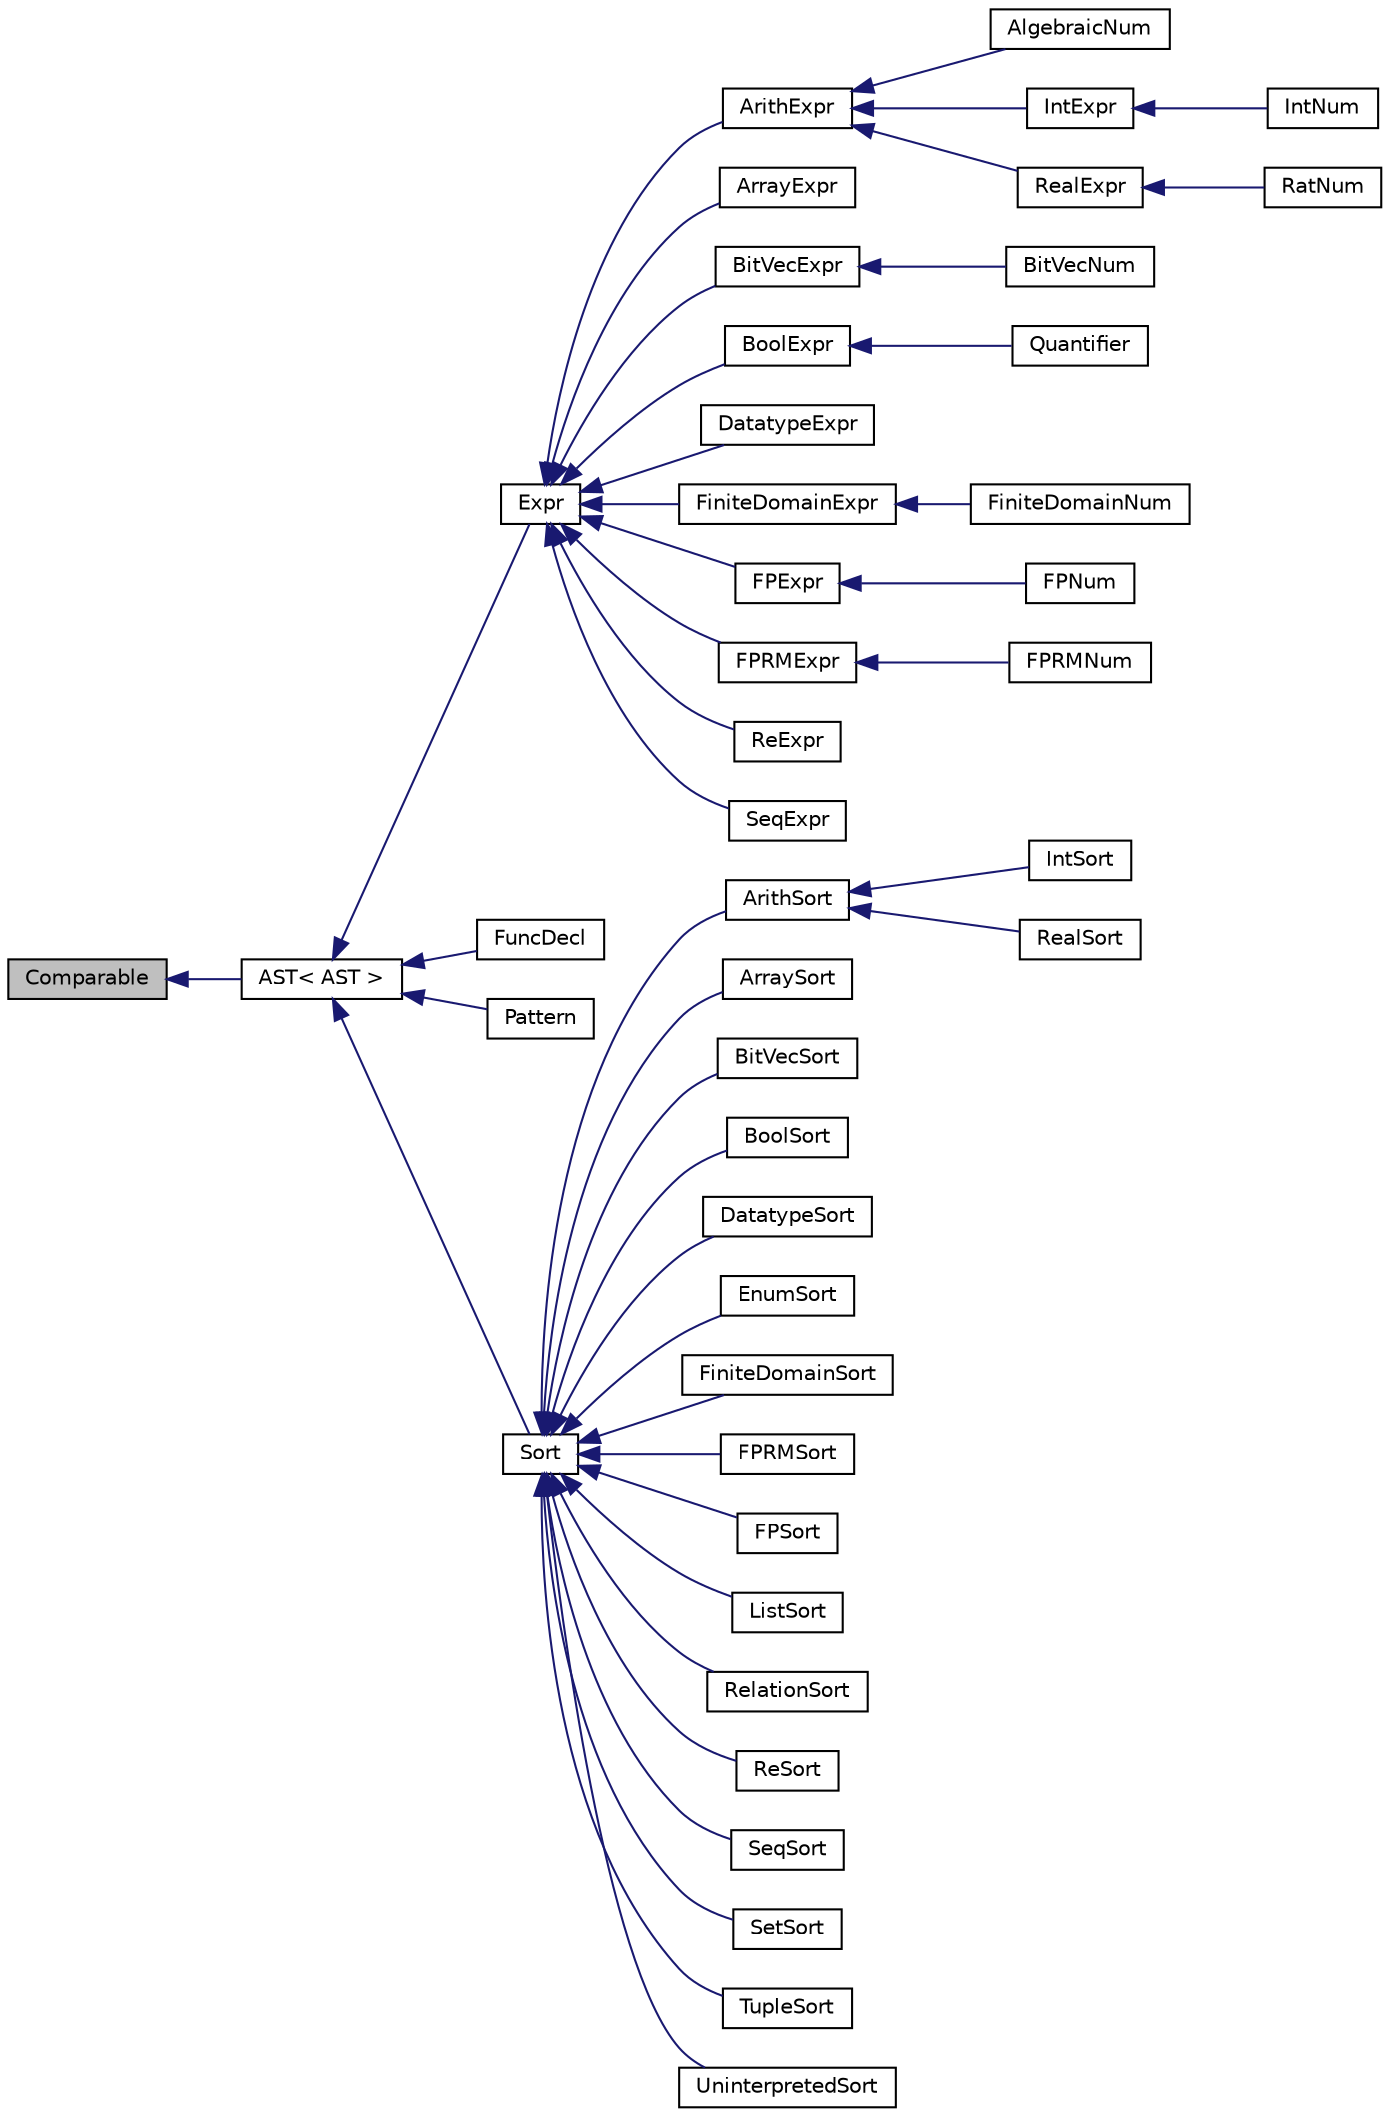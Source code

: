 digraph "Comparable"
{
  edge [fontname="Helvetica",fontsize="10",labelfontname="Helvetica",labelfontsize="10"];
  node [fontname="Helvetica",fontsize="10",shape=record];
  rankdir="LR";
  Node0 [label="Comparable",height=0.2,width=0.4,color="black", fillcolor="grey75", style="filled", fontcolor="black"];
  Node0 -> Node1 [dir="back",color="midnightblue",fontsize="10",style="solid",fontname="Helvetica"];
  Node1 [label="AST\< AST \>",height=0.2,width=0.4,color="black", fillcolor="white", style="filled",URL="$classcom_1_1microsoft_1_1z3_1_1_a_s_t.html"];
  Node1 -> Node2 [dir="back",color="midnightblue",fontsize="10",style="solid",fontname="Helvetica"];
  Node2 [label="Expr",height=0.2,width=0.4,color="black", fillcolor="white", style="filled",URL="$classcom_1_1microsoft_1_1z3_1_1_expr.html"];
  Node2 -> Node3 [dir="back",color="midnightblue",fontsize="10",style="solid",fontname="Helvetica"];
  Node3 [label="ArithExpr",height=0.2,width=0.4,color="black", fillcolor="white", style="filled",URL="$classcom_1_1microsoft_1_1z3_1_1_arith_expr.html"];
  Node3 -> Node4 [dir="back",color="midnightblue",fontsize="10",style="solid",fontname="Helvetica"];
  Node4 [label="AlgebraicNum",height=0.2,width=0.4,color="black", fillcolor="white", style="filled",URL="$classcom_1_1microsoft_1_1z3_1_1_algebraic_num.html"];
  Node3 -> Node5 [dir="back",color="midnightblue",fontsize="10",style="solid",fontname="Helvetica"];
  Node5 [label="IntExpr",height=0.2,width=0.4,color="black", fillcolor="white", style="filled",URL="$classcom_1_1microsoft_1_1z3_1_1_int_expr.html"];
  Node5 -> Node6 [dir="back",color="midnightblue",fontsize="10",style="solid",fontname="Helvetica"];
  Node6 [label="IntNum",height=0.2,width=0.4,color="black", fillcolor="white", style="filled",URL="$classcom_1_1microsoft_1_1z3_1_1_int_num.html"];
  Node3 -> Node7 [dir="back",color="midnightblue",fontsize="10",style="solid",fontname="Helvetica"];
  Node7 [label="RealExpr",height=0.2,width=0.4,color="black", fillcolor="white", style="filled",URL="$classcom_1_1microsoft_1_1z3_1_1_real_expr.html"];
  Node7 -> Node8 [dir="back",color="midnightblue",fontsize="10",style="solid",fontname="Helvetica"];
  Node8 [label="RatNum",height=0.2,width=0.4,color="black", fillcolor="white", style="filled",URL="$classcom_1_1microsoft_1_1z3_1_1_rat_num.html"];
  Node2 -> Node9 [dir="back",color="midnightblue",fontsize="10",style="solid",fontname="Helvetica"];
  Node9 [label="ArrayExpr",height=0.2,width=0.4,color="black", fillcolor="white", style="filled",URL="$classcom_1_1microsoft_1_1z3_1_1_array_expr.html"];
  Node2 -> Node10 [dir="back",color="midnightblue",fontsize="10",style="solid",fontname="Helvetica"];
  Node10 [label="BitVecExpr",height=0.2,width=0.4,color="black", fillcolor="white", style="filled",URL="$classcom_1_1microsoft_1_1z3_1_1_bit_vec_expr.html"];
  Node10 -> Node11 [dir="back",color="midnightblue",fontsize="10",style="solid",fontname="Helvetica"];
  Node11 [label="BitVecNum",height=0.2,width=0.4,color="black", fillcolor="white", style="filled",URL="$classcom_1_1microsoft_1_1z3_1_1_bit_vec_num.html"];
  Node2 -> Node12 [dir="back",color="midnightblue",fontsize="10",style="solid",fontname="Helvetica"];
  Node12 [label="BoolExpr",height=0.2,width=0.4,color="black", fillcolor="white", style="filled",URL="$classcom_1_1microsoft_1_1z3_1_1_bool_expr.html"];
  Node12 -> Node13 [dir="back",color="midnightblue",fontsize="10",style="solid",fontname="Helvetica"];
  Node13 [label="Quantifier",height=0.2,width=0.4,color="black", fillcolor="white", style="filled",URL="$classcom_1_1microsoft_1_1z3_1_1_quantifier.html"];
  Node2 -> Node14 [dir="back",color="midnightblue",fontsize="10",style="solid",fontname="Helvetica"];
  Node14 [label="DatatypeExpr",height=0.2,width=0.4,color="black", fillcolor="white", style="filled",URL="$classcom_1_1microsoft_1_1z3_1_1_datatype_expr.html"];
  Node2 -> Node15 [dir="back",color="midnightblue",fontsize="10",style="solid",fontname="Helvetica"];
  Node15 [label="FiniteDomainExpr",height=0.2,width=0.4,color="black", fillcolor="white", style="filled",URL="$classcom_1_1microsoft_1_1z3_1_1_finite_domain_expr.html"];
  Node15 -> Node16 [dir="back",color="midnightblue",fontsize="10",style="solid",fontname="Helvetica"];
  Node16 [label="FiniteDomainNum",height=0.2,width=0.4,color="black", fillcolor="white", style="filled",URL="$classcom_1_1microsoft_1_1z3_1_1_finite_domain_num.html"];
  Node2 -> Node17 [dir="back",color="midnightblue",fontsize="10",style="solid",fontname="Helvetica"];
  Node17 [label="FPExpr",height=0.2,width=0.4,color="black", fillcolor="white", style="filled",URL="$classcom_1_1microsoft_1_1z3_1_1_f_p_expr.html"];
  Node17 -> Node18 [dir="back",color="midnightblue",fontsize="10",style="solid",fontname="Helvetica"];
  Node18 [label="FPNum",height=0.2,width=0.4,color="black", fillcolor="white", style="filled",URL="$classcom_1_1microsoft_1_1z3_1_1_f_p_num.html"];
  Node2 -> Node19 [dir="back",color="midnightblue",fontsize="10",style="solid",fontname="Helvetica"];
  Node19 [label="FPRMExpr",height=0.2,width=0.4,color="black", fillcolor="white", style="filled",URL="$classcom_1_1microsoft_1_1z3_1_1_f_p_r_m_expr.html"];
  Node19 -> Node20 [dir="back",color="midnightblue",fontsize="10",style="solid",fontname="Helvetica"];
  Node20 [label="FPRMNum",height=0.2,width=0.4,color="black", fillcolor="white", style="filled",URL="$classcom_1_1microsoft_1_1z3_1_1_f_p_r_m_num.html"];
  Node2 -> Node21 [dir="back",color="midnightblue",fontsize="10",style="solid",fontname="Helvetica"];
  Node21 [label="ReExpr",height=0.2,width=0.4,color="black", fillcolor="white", style="filled",URL="$classcom_1_1microsoft_1_1z3_1_1_re_expr.html"];
  Node2 -> Node22 [dir="back",color="midnightblue",fontsize="10",style="solid",fontname="Helvetica"];
  Node22 [label="SeqExpr",height=0.2,width=0.4,color="black", fillcolor="white", style="filled",URL="$classcom_1_1microsoft_1_1z3_1_1_seq_expr.html"];
  Node1 -> Node23 [dir="back",color="midnightblue",fontsize="10",style="solid",fontname="Helvetica"];
  Node23 [label="FuncDecl",height=0.2,width=0.4,color="black", fillcolor="white", style="filled",URL="$classcom_1_1microsoft_1_1z3_1_1_func_decl.html"];
  Node1 -> Node24 [dir="back",color="midnightblue",fontsize="10",style="solid",fontname="Helvetica"];
  Node24 [label="Pattern",height=0.2,width=0.4,color="black", fillcolor="white", style="filled",URL="$classcom_1_1microsoft_1_1z3_1_1_pattern.html"];
  Node1 -> Node25 [dir="back",color="midnightblue",fontsize="10",style="solid",fontname="Helvetica"];
  Node25 [label="Sort",height=0.2,width=0.4,color="black", fillcolor="white", style="filled",URL="$classcom_1_1microsoft_1_1z3_1_1_sort.html"];
  Node25 -> Node26 [dir="back",color="midnightblue",fontsize="10",style="solid",fontname="Helvetica"];
  Node26 [label="ArithSort",height=0.2,width=0.4,color="black", fillcolor="white", style="filled",URL="$classcom_1_1microsoft_1_1z3_1_1_arith_sort.html"];
  Node26 -> Node27 [dir="back",color="midnightblue",fontsize="10",style="solid",fontname="Helvetica"];
  Node27 [label="IntSort",height=0.2,width=0.4,color="black", fillcolor="white", style="filled",URL="$classcom_1_1microsoft_1_1z3_1_1_int_sort.html"];
  Node26 -> Node28 [dir="back",color="midnightblue",fontsize="10",style="solid",fontname="Helvetica"];
  Node28 [label="RealSort",height=0.2,width=0.4,color="black", fillcolor="white", style="filled",URL="$classcom_1_1microsoft_1_1z3_1_1_real_sort.html"];
  Node25 -> Node29 [dir="back",color="midnightblue",fontsize="10",style="solid",fontname="Helvetica"];
  Node29 [label="ArraySort",height=0.2,width=0.4,color="black", fillcolor="white", style="filled",URL="$classcom_1_1microsoft_1_1z3_1_1_array_sort.html"];
  Node25 -> Node30 [dir="back",color="midnightblue",fontsize="10",style="solid",fontname="Helvetica"];
  Node30 [label="BitVecSort",height=0.2,width=0.4,color="black", fillcolor="white", style="filled",URL="$classcom_1_1microsoft_1_1z3_1_1_bit_vec_sort.html"];
  Node25 -> Node31 [dir="back",color="midnightblue",fontsize="10",style="solid",fontname="Helvetica"];
  Node31 [label="BoolSort",height=0.2,width=0.4,color="black", fillcolor="white", style="filled",URL="$classcom_1_1microsoft_1_1z3_1_1_bool_sort.html"];
  Node25 -> Node32 [dir="back",color="midnightblue",fontsize="10",style="solid",fontname="Helvetica"];
  Node32 [label="DatatypeSort",height=0.2,width=0.4,color="black", fillcolor="white", style="filled",URL="$classcom_1_1microsoft_1_1z3_1_1_datatype_sort.html"];
  Node25 -> Node33 [dir="back",color="midnightblue",fontsize="10",style="solid",fontname="Helvetica"];
  Node33 [label="EnumSort",height=0.2,width=0.4,color="black", fillcolor="white", style="filled",URL="$classcom_1_1microsoft_1_1z3_1_1_enum_sort.html"];
  Node25 -> Node34 [dir="back",color="midnightblue",fontsize="10",style="solid",fontname="Helvetica"];
  Node34 [label="FiniteDomainSort",height=0.2,width=0.4,color="black", fillcolor="white", style="filled",URL="$classcom_1_1microsoft_1_1z3_1_1_finite_domain_sort.html"];
  Node25 -> Node35 [dir="back",color="midnightblue",fontsize="10",style="solid",fontname="Helvetica"];
  Node35 [label="FPRMSort",height=0.2,width=0.4,color="black", fillcolor="white", style="filled",URL="$classcom_1_1microsoft_1_1z3_1_1_f_p_r_m_sort.html"];
  Node25 -> Node36 [dir="back",color="midnightblue",fontsize="10",style="solid",fontname="Helvetica"];
  Node36 [label="FPSort",height=0.2,width=0.4,color="black", fillcolor="white", style="filled",URL="$classcom_1_1microsoft_1_1z3_1_1_f_p_sort.html"];
  Node25 -> Node37 [dir="back",color="midnightblue",fontsize="10",style="solid",fontname="Helvetica"];
  Node37 [label="ListSort",height=0.2,width=0.4,color="black", fillcolor="white", style="filled",URL="$classcom_1_1microsoft_1_1z3_1_1_list_sort.html"];
  Node25 -> Node38 [dir="back",color="midnightblue",fontsize="10",style="solid",fontname="Helvetica"];
  Node38 [label="RelationSort",height=0.2,width=0.4,color="black", fillcolor="white", style="filled",URL="$classcom_1_1microsoft_1_1z3_1_1_relation_sort.html"];
  Node25 -> Node39 [dir="back",color="midnightblue",fontsize="10",style="solid",fontname="Helvetica"];
  Node39 [label="ReSort",height=0.2,width=0.4,color="black", fillcolor="white", style="filled",URL="$classcom_1_1microsoft_1_1z3_1_1_re_sort.html"];
  Node25 -> Node40 [dir="back",color="midnightblue",fontsize="10",style="solid",fontname="Helvetica"];
  Node40 [label="SeqSort",height=0.2,width=0.4,color="black", fillcolor="white", style="filled",URL="$classcom_1_1microsoft_1_1z3_1_1_seq_sort.html"];
  Node25 -> Node41 [dir="back",color="midnightblue",fontsize="10",style="solid",fontname="Helvetica"];
  Node41 [label="SetSort",height=0.2,width=0.4,color="black", fillcolor="white", style="filled",URL="$classcom_1_1microsoft_1_1z3_1_1_set_sort.html"];
  Node25 -> Node42 [dir="back",color="midnightblue",fontsize="10",style="solid",fontname="Helvetica"];
  Node42 [label="TupleSort",height=0.2,width=0.4,color="black", fillcolor="white", style="filled",URL="$classcom_1_1microsoft_1_1z3_1_1_tuple_sort.html"];
  Node25 -> Node43 [dir="back",color="midnightblue",fontsize="10",style="solid",fontname="Helvetica"];
  Node43 [label="UninterpretedSort",height=0.2,width=0.4,color="black", fillcolor="white", style="filled",URL="$classcom_1_1microsoft_1_1z3_1_1_uninterpreted_sort.html"];
}
